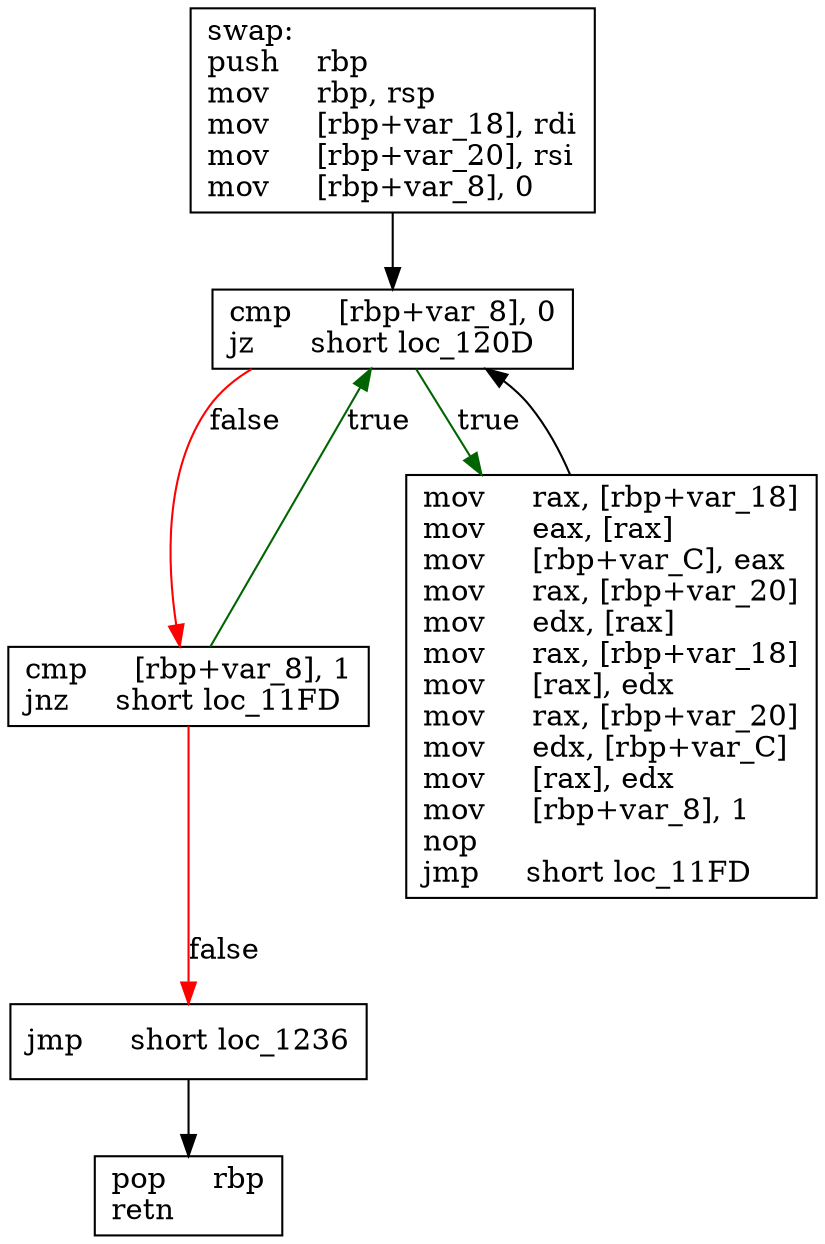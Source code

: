 digraph "swap" {
	graph [
	];
	node [
		shape = "box"
	];
	edge [
	];
	"0" [
		label = "swap:\lpush    rbp\lmov     rbp, rsp\lmov     [rbp+var_18], rdi\lmov     [rbp+var_20], rsi\lmov     [rbp+var_8], 0\l"
	];
	"1" [
		label = "cmp     [rbp+var_8], 0\ljz      short loc_120D\l"
	];
	"2" [
		label = "cmp     [rbp+var_8], 1\ljnz     short loc_11FD\l"
	];
	"3" [
		label = "jmp     short loc_1236\l"
	];
	"4" [
		label = "mov     rax, [rbp+var_18]\lmov     eax, [rax]\lmov     [rbp+var_C], eax\lmov     rax, [rbp+var_20]\lmov     edx, [rax]\lmov     rax, [rbp+var_18]\lmov     [rax], edx\lmov     rax, [rbp+var_20]\lmov     edx, [rbp+var_C]\lmov     [rax], edx\lmov     [rbp+var_8], 1\lnop\ljmp     short loc_11FD\l"
	];
	"5" [
		label = "pop     rbp\lretn\l"
	];
// node 0
	"0" -> "1" [ ];
// node 1
	"1" -> "2" [ label = "false", color = red ];
	"1" -> "4" [ label = "true", color = darkgreen ];
// node 2
	"2" -> "1" [ label = "true", color = darkgreen ];
	"2" -> "3" [ label = "false", color = red ];
// node 3
	"3" -> "5" [ ];
// node 4
	"4" -> "1" [ ];
// node 5
}
